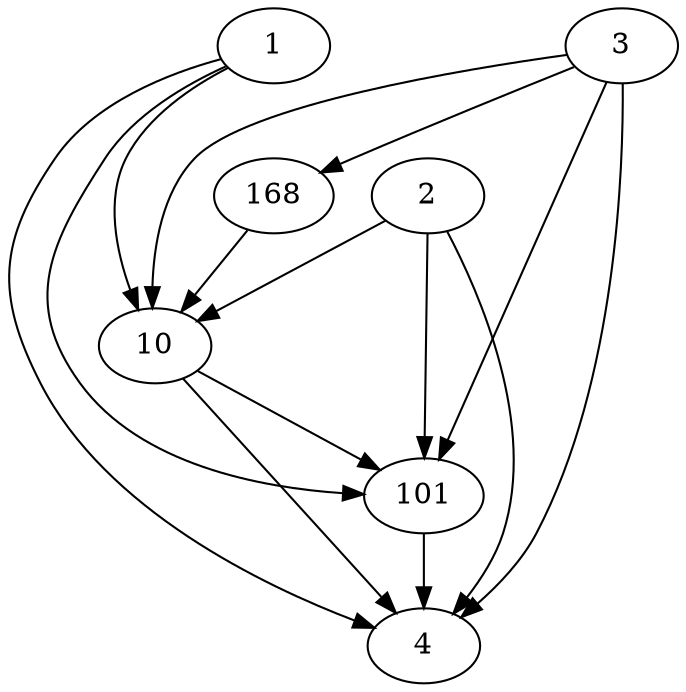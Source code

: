 strict digraph {
// Node definitions.
1 [
neuron_type=BIAS
activation_type=NullActivation
];
2 [
neuron_type=INPT
activation_type=NullActivation
];
3 [
neuron_type=INPT
activation_type=NullActivation
];
4 [
neuron_type=OUTP
activation_type=SigmoidSteepenedActivation
];
10 [
neuron_type=HIDN
activation_type=SigmoidSteepenedActivation
];
101 [
neuron_type=HIDN
activation_type=SigmoidSteepenedActivation
];
168 [
neuron_type=HIDN
activation_type=SigmoidSteepenedActivation
];

// Edge definitions.
1 -> 4 [
weight=-11.053652
recurrent=false
parameters="[0.5672663394652188 0.9375324250213557 0 0 0.1173269933885011 0.8757797556835037 0 0]"
];
1 -> 10 [
weight=0.337430
recurrent=false
parameters="[0.6971334179790858 0.37685072256497587 0 0.5690049083153054 0.3005760168555498 0 0 0]"
];
1 -> 101 [
weight=-0.789705
recurrent=false
parameters="[0.515786417707973 0 0.9741080069830135 0.09682022833517126 0 0.9031957983577049 0.37499578774421105 0.407509042116579]"
];
2 -> 4 [
weight=-3.079865
recurrent=false
parameters="[0.515786417707973 0 0.9741080069830135 0.09682022833517126 0 0.9031957983577049 0.37499578774421105 0.407509042116579]"
];
2 -> 10 [
weight=-13.185710
recurrent=false
parameters="[0.6971334179790858 0.37685072256497587 0 0.5690049083153054 0.3005760168555498 0 0 0]"
];
2 -> 101 [
weight=3.497318
recurrent=false
parameters="[0.515786417707973 0 0.9741080069830135 0.09682022833517126 0 0.9031957983577049 0.37499578774421105 0.407509042116579]"
];
3 -> 4 [
weight=12.357362
recurrent=false
parameters="[0.6971334179790858 0.37685072256497587 0 0.5690049083153054 0.3005760168555498 0 0 0]"
];
3 -> 10 [
weight=3.490259
recurrent=false
parameters="[0.6971334179790858 0.37685072256497587 0 0.5690049083153054 0.3005760168555498 0 0 0]"
];
3 -> 101 [
weight=-9.013637
recurrent=false
parameters="[0.6971334179790858 0.37685072256497587 0 0.5690049083153054 0.3005760168555498 0 0 0]"
];
3 -> 168 [
weight=2.383635
recurrent=false
parameters="[0.6971334179790858 0.37685072256497587 0 0.5690049083153054 0.3005760168555498 0 0 0]"
];
10 -> 4 [
weight=0.789427
recurrent=false
parameters="[0.6971334179790858 0.37685072256497587 0 0.5690049083153054 0.3005760168555498 0 0 0]"
];
10 -> 101 [
weight=-3.366385
recurrent=false
parameters="[0.515786417707973 0 0.9741080069830135 0.09682022833517126 0 0.9031957983577049 0.37499578774421105 0.407509042116579]"
];
101 -> 4 [
weight=20.977246
recurrent=false
parameters="[0.515786417707973 0 0.9741080069830135 0.09682022833517126 0 0.9031957983577049 0.37499578774421105 0.407509042116579]"
];
168 -> 10 [
weight=-0.074573
recurrent=false
parameters="[0.6971334179790858 0.37685072256497587 0 0.5690049083153054 0.3005760168555498 0 0 0]"
];
}